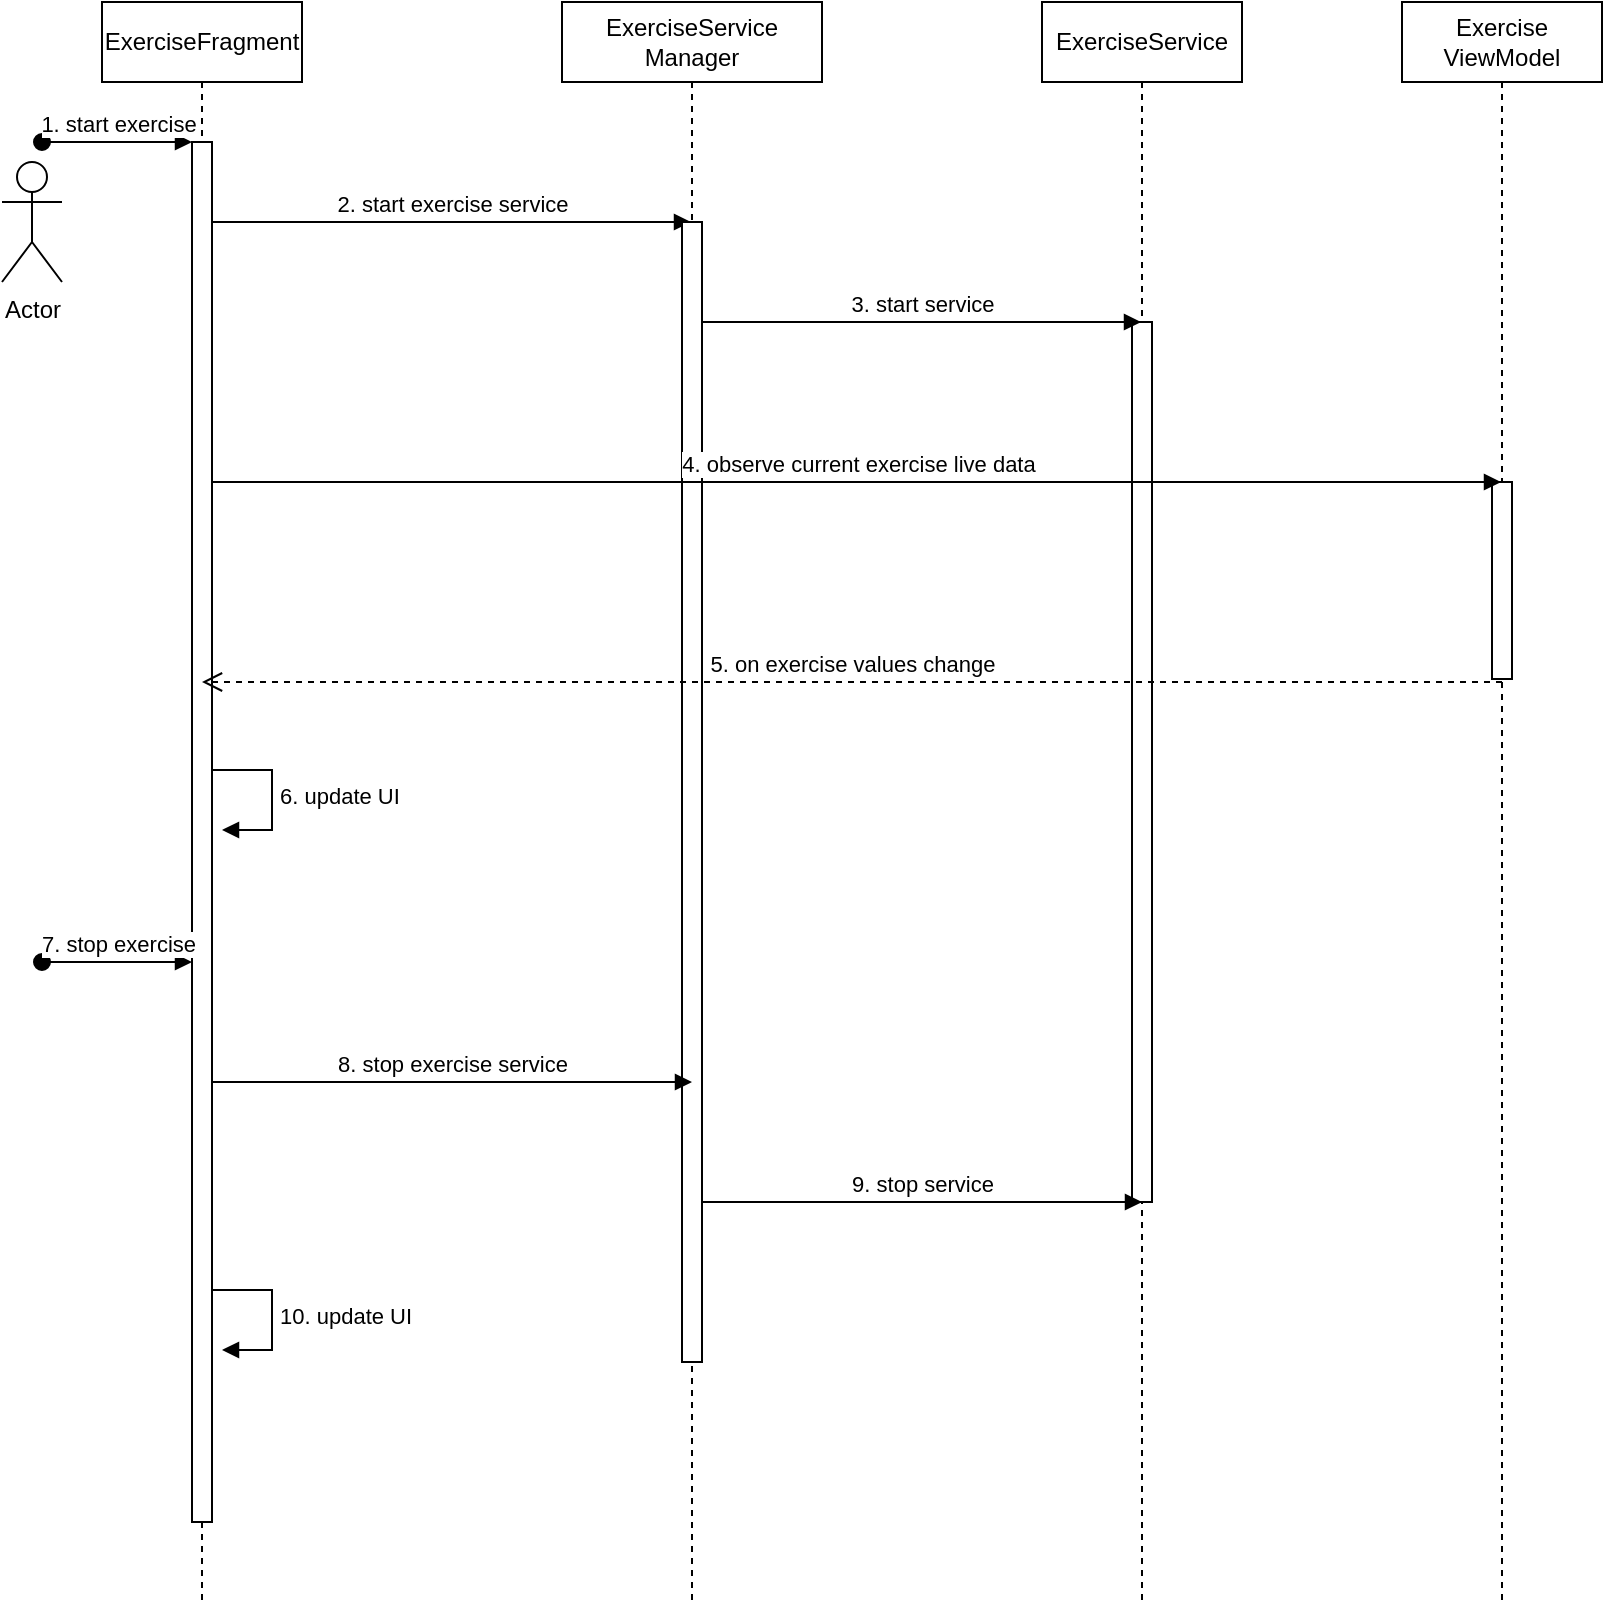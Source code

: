 <mxfile version="21.6.1" type="github">
  <diagram name="Page-1" id="DZ5VbVZG-MyMFZXt6MTs">
    <mxGraphModel dx="2074" dy="1078" grid="1" gridSize="10" guides="1" tooltips="1" connect="1" arrows="1" fold="1" page="1" pageScale="1" pageWidth="827" pageHeight="1169" math="0" shadow="0">
      <root>
        <mxCell id="0" />
        <mxCell id="1" parent="0" />
        <mxCell id="O7znUG1SWmAurwfOPOOh-1" value="ExerciseFragment" style="shape=umlLifeline;perimeter=lifelinePerimeter;whiteSpace=wrap;html=1;container=0;dropTarget=0;collapsible=0;recursiveResize=0;outlineConnect=0;portConstraint=eastwest;newEdgeStyle={&quot;edgeStyle&quot;:&quot;elbowEdgeStyle&quot;,&quot;elbow&quot;:&quot;vertical&quot;,&quot;curved&quot;:0,&quot;rounded&quot;:0};" vertex="1" parent="1">
          <mxGeometry x="60" y="80" width="100" height="800" as="geometry" />
        </mxCell>
        <mxCell id="O7znUG1SWmAurwfOPOOh-2" value="" style="html=1;points=[];perimeter=orthogonalPerimeter;outlineConnect=0;targetShapes=umlLifeline;portConstraint=eastwest;newEdgeStyle={&quot;edgeStyle&quot;:&quot;elbowEdgeStyle&quot;,&quot;elbow&quot;:&quot;vertical&quot;,&quot;curved&quot;:0,&quot;rounded&quot;:0};" vertex="1" parent="O7znUG1SWmAurwfOPOOh-1">
          <mxGeometry x="45" y="70" width="10" height="690" as="geometry" />
        </mxCell>
        <mxCell id="O7znUG1SWmAurwfOPOOh-3" value="1. start exercise" style="html=1;verticalAlign=bottom;startArrow=oval;endArrow=block;startSize=8;edgeStyle=elbowEdgeStyle;elbow=vertical;curved=0;rounded=0;" edge="1" parent="O7znUG1SWmAurwfOPOOh-1" target="O7znUG1SWmAurwfOPOOh-2">
          <mxGeometry relative="1" as="geometry">
            <mxPoint x="-30" y="70" as="sourcePoint" />
          </mxGeometry>
        </mxCell>
        <mxCell id="O7znUG1SWmAurwfOPOOh-46" value="6. update UI" style="html=1;align=left;spacingLeft=2;endArrow=block;rounded=0;edgeStyle=orthogonalEdgeStyle;curved=0;rounded=0;" edge="1" parent="O7znUG1SWmAurwfOPOOh-1">
          <mxGeometry relative="1" as="geometry">
            <mxPoint x="55" y="384" as="sourcePoint" />
            <Array as="points">
              <mxPoint x="85" y="414" />
            </Array>
            <mxPoint x="60" y="414" as="targetPoint" />
          </mxGeometry>
        </mxCell>
        <mxCell id="O7znUG1SWmAurwfOPOOh-7" value="2. start exercise service" style="html=1;verticalAlign=bottom;endArrow=block;edgeStyle=elbowEdgeStyle;elbow=horizontal;curved=0;rounded=0;" edge="1" parent="1" target="O7znUG1SWmAurwfOPOOh-12">
          <mxGeometry relative="1" as="geometry">
            <mxPoint x="115" y="190" as="sourcePoint" />
            <Array as="points">
              <mxPoint x="200" y="190" />
            </Array>
            <mxPoint as="offset" />
            <mxPoint x="295" y="190" as="targetPoint" />
          </mxGeometry>
        </mxCell>
        <mxCell id="O7znUG1SWmAurwfOPOOh-10" value="Actor" style="shape=umlActor;verticalLabelPosition=bottom;verticalAlign=top;html=1;" vertex="1" parent="1">
          <mxGeometry x="10" y="160" width="30" height="60" as="geometry" />
        </mxCell>
        <mxCell id="O7znUG1SWmAurwfOPOOh-12" value="ExerciseService&lt;br&gt;Manager" style="shape=umlLifeline;perimeter=lifelinePerimeter;whiteSpace=wrap;html=1;container=1;dropTarget=0;collapsible=0;recursiveResize=0;outlineConnect=0;portConstraint=eastwest;newEdgeStyle={&quot;edgeStyle&quot;:&quot;elbowEdgeStyle&quot;,&quot;elbow&quot;:&quot;vertical&quot;,&quot;curved&quot;:0,&quot;rounded&quot;:0};" vertex="1" parent="1">
          <mxGeometry x="290" y="80" width="130" height="800" as="geometry" />
        </mxCell>
        <mxCell id="O7znUG1SWmAurwfOPOOh-13" value="" style="html=1;points=[];perimeter=orthogonalPerimeter;outlineConnect=0;targetShapes=umlLifeline;portConstraint=eastwest;newEdgeStyle={&quot;edgeStyle&quot;:&quot;elbowEdgeStyle&quot;,&quot;elbow&quot;:&quot;vertical&quot;,&quot;curved&quot;:0,&quot;rounded&quot;:0};" vertex="1" parent="O7znUG1SWmAurwfOPOOh-12">
          <mxGeometry x="60" y="110" width="10" height="570" as="geometry" />
        </mxCell>
        <mxCell id="O7znUG1SWmAurwfOPOOh-21" value="ExerciseService" style="shape=umlLifeline;perimeter=lifelinePerimeter;whiteSpace=wrap;html=1;container=1;dropTarget=0;collapsible=0;recursiveResize=0;outlineConnect=0;portConstraint=eastwest;newEdgeStyle={&quot;edgeStyle&quot;:&quot;elbowEdgeStyle&quot;,&quot;elbow&quot;:&quot;vertical&quot;,&quot;curved&quot;:0,&quot;rounded&quot;:0};" vertex="1" parent="1">
          <mxGeometry x="530" y="80" width="100" height="800" as="geometry" />
        </mxCell>
        <mxCell id="O7znUG1SWmAurwfOPOOh-30" value="" style="html=1;points=[];perimeter=orthogonalPerimeter;outlineConnect=0;targetShapes=umlLifeline;portConstraint=eastwest;newEdgeStyle={&quot;edgeStyle&quot;:&quot;elbowEdgeStyle&quot;,&quot;elbow&quot;:&quot;vertical&quot;,&quot;curved&quot;:0,&quot;rounded&quot;:0};" vertex="1" parent="O7znUG1SWmAurwfOPOOh-21">
          <mxGeometry x="45" y="160" width="10" height="440" as="geometry" />
        </mxCell>
        <mxCell id="O7znUG1SWmAurwfOPOOh-40" value="3. start service" style="html=1;verticalAlign=bottom;endArrow=block;edgeStyle=elbowEdgeStyle;elbow=horizontal;curved=0;rounded=0;" edge="1" parent="1" source="O7znUG1SWmAurwfOPOOh-13" target="O7znUG1SWmAurwfOPOOh-21">
          <mxGeometry relative="1" as="geometry">
            <mxPoint x="370" y="240" as="sourcePoint" />
            <Array as="points">
              <mxPoint x="460" y="240" />
            </Array>
            <mxPoint as="offset" />
            <mxPoint x="355" y="240" as="targetPoint" />
          </mxGeometry>
        </mxCell>
        <mxCell id="O7znUG1SWmAurwfOPOOh-41" value="5. on exercise values change" style="html=1;verticalAlign=bottom;endArrow=open;dashed=1;endSize=8;edgeStyle=elbowEdgeStyle;elbow=vertical;curved=0;rounded=0;" edge="1" parent="1" target="O7znUG1SWmAurwfOPOOh-1">
          <mxGeometry relative="1" as="geometry">
            <mxPoint x="760" y="420" as="sourcePoint" />
            <mxPoint x="680" y="420" as="targetPoint" />
          </mxGeometry>
        </mxCell>
        <mxCell id="O7znUG1SWmAurwfOPOOh-42" value="Exercise&lt;br&gt;ViewModel" style="shape=umlLifeline;perimeter=lifelinePerimeter;whiteSpace=wrap;html=1;container=1;dropTarget=0;collapsible=0;recursiveResize=0;outlineConnect=0;portConstraint=eastwest;newEdgeStyle={&quot;edgeStyle&quot;:&quot;elbowEdgeStyle&quot;,&quot;elbow&quot;:&quot;vertical&quot;,&quot;curved&quot;:0,&quot;rounded&quot;:0};" vertex="1" parent="1">
          <mxGeometry x="710" y="80" width="100" height="800" as="geometry" />
        </mxCell>
        <mxCell id="O7znUG1SWmAurwfOPOOh-43" value="" style="html=1;points=[];perimeter=orthogonalPerimeter;outlineConnect=0;targetShapes=umlLifeline;portConstraint=eastwest;newEdgeStyle={&quot;edgeStyle&quot;:&quot;elbowEdgeStyle&quot;,&quot;elbow&quot;:&quot;vertical&quot;,&quot;curved&quot;:0,&quot;rounded&quot;:0};" vertex="1" parent="O7znUG1SWmAurwfOPOOh-42">
          <mxGeometry x="45" y="240" width="10" height="98.5" as="geometry" />
        </mxCell>
        <mxCell id="O7znUG1SWmAurwfOPOOh-44" value="4. observe current exercise live data" style="html=1;verticalAlign=bottom;endArrow=block;edgeStyle=elbowEdgeStyle;elbow=horizontal;curved=0;rounded=0;" edge="1" parent="1" target="O7znUG1SWmAurwfOPOOh-42">
          <mxGeometry relative="1" as="geometry">
            <mxPoint x="115" y="320" as="sourcePoint" />
            <Array as="points">
              <mxPoint x="200" y="320" />
            </Array>
            <mxPoint as="offset" />
            <mxPoint x="580" y="320" as="targetPoint" />
          </mxGeometry>
        </mxCell>
        <mxCell id="O7znUG1SWmAurwfOPOOh-47" value="7. stop exercise" style="html=1;verticalAlign=bottom;startArrow=oval;endArrow=block;startSize=8;edgeStyle=elbowEdgeStyle;elbow=vertical;curved=0;rounded=0;" edge="1" parent="1">
          <mxGeometry x="0.013" relative="1" as="geometry">
            <mxPoint x="30" y="560" as="sourcePoint" />
            <mxPoint x="105" y="560" as="targetPoint" />
            <mxPoint as="offset" />
          </mxGeometry>
        </mxCell>
        <mxCell id="O7znUG1SWmAurwfOPOOh-48" value="8. stop exercise service" style="html=1;verticalAlign=bottom;endArrow=block;edgeStyle=elbowEdgeStyle;elbow=horizontal;curved=0;rounded=0;" edge="1" parent="1">
          <mxGeometry relative="1" as="geometry">
            <mxPoint x="115" y="620" as="sourcePoint" />
            <Array as="points">
              <mxPoint x="200" y="620" />
            </Array>
            <mxPoint as="offset" />
            <mxPoint x="355" y="620" as="targetPoint" />
          </mxGeometry>
        </mxCell>
        <mxCell id="O7znUG1SWmAurwfOPOOh-50" value="9. stop service" style="html=1;verticalAlign=bottom;endArrow=block;edgeStyle=elbowEdgeStyle;elbow=horizontal;curved=0;rounded=0;" edge="1" parent="1">
          <mxGeometry relative="1" as="geometry">
            <mxPoint x="360" y="680" as="sourcePoint" />
            <Array as="points">
              <mxPoint x="460" y="680" />
            </Array>
            <mxPoint as="offset" />
            <mxPoint x="580" y="680" as="targetPoint" />
          </mxGeometry>
        </mxCell>
        <mxCell id="O7znUG1SWmAurwfOPOOh-51" value="10. update UI" style="html=1;align=left;spacingLeft=2;endArrow=block;rounded=0;edgeStyle=orthogonalEdgeStyle;curved=0;rounded=0;" edge="1" parent="1">
          <mxGeometry relative="1" as="geometry">
            <mxPoint x="115" y="724" as="sourcePoint" />
            <Array as="points">
              <mxPoint x="145" y="754" />
            </Array>
            <mxPoint x="120" y="754" as="targetPoint" />
          </mxGeometry>
        </mxCell>
      </root>
    </mxGraphModel>
  </diagram>
</mxfile>
